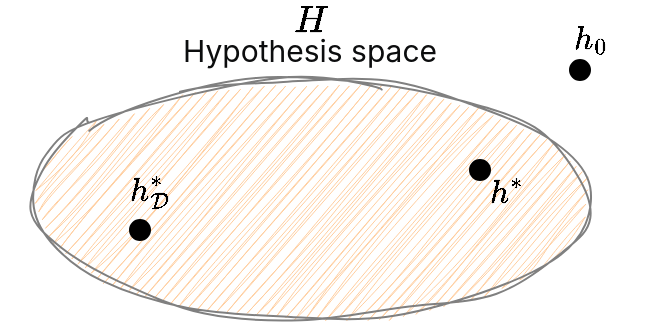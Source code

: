 <mxfile version="24.5.5" type="device" pages="4">
  <diagram name="Page-1" id="ufd8a6W6rXK1Jlk82Z4m">
    <mxGraphModel dx="1386" dy="751" grid="1" gridSize="10" guides="1" tooltips="1" connect="1" arrows="1" fold="1" page="1" pageScale="1" pageWidth="850" pageHeight="1100" math="1" shadow="0">
      <root>
        <mxCell id="0" />
        <mxCell id="1" parent="0" />
        <mxCell id="PWPVRY5652Ok6KfdJgsY-1" value="" style="ellipse;whiteSpace=wrap;html=1;fillStyle=hatch;fillColor=#FFCE9F;sketch=1;curveFitting=1;jiggle=2;shadow=0;strokeColor=#808080;" vertex="1" parent="1">
          <mxGeometry x="270" y="110" width="280" height="120" as="geometry" />
        </mxCell>
        <mxCell id="PWPVRY5652Ok6KfdJgsY-2" value="" style="ellipse;whiteSpace=wrap;html=1;aspect=fixed;fillColor=#000000;" vertex="1" parent="1">
          <mxGeometry x="490" y="150" width="10" height="10" as="geometry" />
        </mxCell>
        <mxCell id="PWPVRY5652Ok6KfdJgsY-3" value="" style="ellipse;whiteSpace=wrap;html=1;aspect=fixed;fillColor=#000000;" vertex="1" parent="1">
          <mxGeometry x="320" y="180" width="10" height="10" as="geometry" />
        </mxCell>
        <mxCell id="PWPVRY5652Ok6KfdJgsY-4" value="" style="ellipse;whiteSpace=wrap;html=1;aspect=fixed;fillColor=#000000;" vertex="1" parent="1">
          <mxGeometry x="540" y="100" width="10" height="10" as="geometry" />
        </mxCell>
        <mxCell id="PWPVRY5652Ok6KfdJgsY-5" value="&lt;font style=&quot;font-size: 16px;&quot;&gt;$$H$$&amp;nbsp;&lt;/font&gt;" style="text;html=1;align=center;verticalAlign=middle;whiteSpace=wrap;rounded=0;" vertex="1" parent="1">
          <mxGeometry x="375" y="70" width="70" height="40" as="geometry" />
        </mxCell>
        <mxCell id="PWPVRY5652Ok6KfdJgsY-6" value="$$h^{*}_{\mathcal{D}}$$" style="text;html=1;align=center;verticalAlign=middle;whiteSpace=wrap;rounded=0;fontSize=14;" vertex="1" parent="1">
          <mxGeometry x="300" y="150" width="60" height="30" as="geometry" />
        </mxCell>
        <mxCell id="PWPVRY5652Ok6KfdJgsY-7" value="$$h^*$$" style="text;html=1;align=center;verticalAlign=middle;whiteSpace=wrap;rounded=0;fontSize=14;" vertex="1" parent="1">
          <mxGeometry x="478" y="151" width="60" height="30" as="geometry" />
        </mxCell>
        <mxCell id="PWPVRY5652Ok6KfdJgsY-8" value="$$h_0$$" style="text;html=1;align=center;verticalAlign=middle;whiteSpace=wrap;rounded=0;fontSize=14;" vertex="1" parent="1">
          <mxGeometry x="520" y="74" width="60" height="30" as="geometry" />
        </mxCell>
        <mxCell id="PWPVRY5652Ok6KfdJgsY-9" value="&lt;font face=&quot;-apple-system, BlinkMacSystemFont, Segoe UI Adjusted, Segoe UI, Liberation Sans, sans-serif&quot; color=&quot;#0c0d0e&quot;&gt;&lt;span style=&quot;font-size: 15px;&quot;&gt;Hypothesis space&lt;/span&gt;&lt;/font&gt;" style="text;html=1;align=center;labelBackgroundColor=none;whiteSpace=wrap;" vertex="1" parent="1">
          <mxGeometry x="340" y="80" width="140" height="40" as="geometry" />
        </mxCell>
      </root>
    </mxGraphModel>
  </diagram>
  <diagram name="Page-2" id="2NxsKtm-J0jexToAwpRo">
    <mxGraphModel dx="1386" dy="751" grid="1" gridSize="10" guides="1" tooltips="1" connect="1" arrows="1" fold="1" page="1" pageScale="1" pageWidth="850" pageHeight="1100" math="1" shadow="0">
      <root>
        <mxCell id="0" />
        <mxCell id="1" parent="0" />
        <mxCell id="9tJqhrBSl-Vcd7Ql0bSB-1" value="&lt;font style=&quot;font-size: 16px;&quot;&gt;$$R$$&lt;/font&gt;" style="text;html=1;align=center;verticalAlign=middle;whiteSpace=wrap;rounded=0;" parent="1" vertex="1">
          <mxGeometry x="464" y="134" width="80" height="40" as="geometry" />
        </mxCell>
        <mxCell id="9tJqhrBSl-Vcd7Ql0bSB-2" value="" style="endArrow=classic;html=1;rounded=0;" parent="1" edge="1">
          <mxGeometry width="50" height="50" relative="1" as="geometry">
            <mxPoint x="230" y="140" as="sourcePoint" />
            <mxPoint x="530" y="140" as="targetPoint" />
          </mxGeometry>
        </mxCell>
        <mxCell id="9tJqhrBSl-Vcd7Ql0bSB-3" value="&lt;font style=&quot;font-size: 16px;&quot;&gt;$$0$$&lt;/font&gt;" style="text;html=1;align=center;verticalAlign=middle;whiteSpace=wrap;rounded=0;" parent="1" vertex="1">
          <mxGeometry x="230" y="134" width="80" height="40" as="geometry" />
        </mxCell>
        <mxCell id="9tJqhrBSl-Vcd7Ql0bSB-4" value="&lt;span style=&quot;font-size: 16px;&quot;&gt;$$\frac{1}{N}\log\frac{|H|}{\delta}$$&lt;/span&gt;" style="text;html=1;align=center;verticalAlign=middle;whiteSpace=wrap;rounded=0;" parent="1" vertex="1">
          <mxGeometry x="350" y="150" width="80" height="40" as="geometry" />
        </mxCell>
        <mxCell id="9tJqhrBSl-Vcd7Ql0bSB-5" value="" style="rounded=0;whiteSpace=wrap;html=1;" parent="1" vertex="1">
          <mxGeometry x="270" y="120" width="120" height="20" as="geometry" />
        </mxCell>
      </root>
    </mxGraphModel>
  </diagram>
  <diagram name="Page-3" id="GG-Gfg8LKv7xr7V41Ivy">
    <mxGraphModel dx="1386" dy="751" grid="1" gridSize="10" guides="1" tooltips="1" connect="1" arrows="1" fold="1" page="1" pageScale="1" pageWidth="850" pageHeight="1100" math="1" shadow="0">
      <root>
        <mxCell id="0" />
        <mxCell id="1" parent="0" />
        <mxCell id="ovnKYlMFVeupJGPruvIi-1" value="&lt;font style=&quot;font-size: 16px;&quot;&gt;$$R$$&lt;/font&gt;" style="text;html=1;align=center;verticalAlign=middle;whiteSpace=wrap;rounded=0;" parent="1" vertex="1">
          <mxGeometry x="464" y="134" width="80" height="40" as="geometry" />
        </mxCell>
        <mxCell id="ovnKYlMFVeupJGPruvIi-2" value="" style="endArrow=classic;html=1;rounded=0;" parent="1" edge="1">
          <mxGeometry width="50" height="50" relative="1" as="geometry">
            <mxPoint x="230" y="140" as="sourcePoint" />
            <mxPoint x="530" y="140" as="targetPoint" />
          </mxGeometry>
        </mxCell>
        <mxCell id="ovnKYlMFVeupJGPruvIi-3" value="&lt;font style=&quot;font-size: 16px;&quot;&gt;$$R^*$$&lt;/font&gt;" style="text;html=1;align=center;verticalAlign=middle;whiteSpace=wrap;rounded=0;" parent="1" vertex="1">
          <mxGeometry x="230" y="134" width="80" height="40" as="geometry" />
        </mxCell>
        <mxCell id="ovnKYlMFVeupJGPruvIi-4" value="&lt;span style=&quot;font-size: 16px;&quot;&gt;$$\sqrt{\frac{2}{N}\log\frac{2|H|}{\delta}}$$&lt;/span&gt;" style="text;html=1;align=center;verticalAlign=middle;whiteSpace=wrap;rounded=0;" parent="1" vertex="1">
          <mxGeometry x="350" y="150" width="80" height="40" as="geometry" />
        </mxCell>
        <mxCell id="ovnKYlMFVeupJGPruvIi-5" value="" style="rounded=0;whiteSpace=wrap;html=1;" parent="1" vertex="1">
          <mxGeometry x="270" y="120" width="120" height="20" as="geometry" />
        </mxCell>
      </root>
    </mxGraphModel>
  </diagram>
  <diagram name="Page-4" id="e9aBlabJj5VpVCQ7JCVK">
    <mxGraphModel dx="956" dy="518" grid="1" gridSize="10" guides="1" tooltips="1" connect="1" arrows="1" fold="1" page="1" pageScale="1" pageWidth="850" pageHeight="1100" math="1" shadow="0">
      <root>
        <mxCell id="0" />
        <mxCell id="1" parent="0" />
        <mxCell id="8Iu7VcYW625V4nTxazUi-1" value="" style="ellipse;whiteSpace=wrap;html=1;sketch=1;curveFitting=1;jiggle=2;strokeColor=#808080;" parent="1" vertex="1">
          <mxGeometry x="220" y="100" width="320" height="170" as="geometry" />
        </mxCell>
        <mxCell id="8Iu7VcYW625V4nTxazUi-2" value="" style="ellipse;whiteSpace=wrap;html=1;sketch=1;curveFitting=1;jiggle=2;strokeColor=#808080;fillColor=#6666FF;" parent="1" vertex="1">
          <mxGeometry x="305" y="150" width="120" height="80" as="geometry" />
        </mxCell>
        <mxCell id="8Iu7VcYW625V4nTxazUi-3" value="" style="ellipse;whiteSpace=wrap;html=1;fillColor=#FF6666;sketch=1;curveFitting=1;jiggle=2;strokeColor=#808080;" parent="1" vertex="1">
          <mxGeometry x="390" y="140" width="90" height="60" as="geometry" />
        </mxCell>
        <mxCell id="8Iu7VcYW625V4nTxazUi-4" value="&lt;b&gt;$$VS$$&lt;/b&gt;" style="text;html=1;align=center;verticalAlign=middle;whiteSpace=wrap;rounded=0;fontSize=14;" parent="1" vertex="1">
          <mxGeometry x="275" y="140" width="60" height="30" as="geometry" />
        </mxCell>
        <mxCell id="8Iu7VcYW625V4nTxazUi-5" value="$$B$$" style="text;html=1;align=center;verticalAlign=middle;whiteSpace=wrap;rounded=0;fontSize=14;" parent="1" vertex="1">
          <mxGeometry x="440" y="190" width="60" height="30" as="geometry" />
        </mxCell>
        <mxCell id="8Iu7VcYW625V4nTxazUi-6" value="&lt;font style=&quot;font-size: 16px;&quot;&gt;$$H$$&lt;/font&gt;" style="text;html=1;align=center;verticalAlign=middle;whiteSpace=wrap;rounded=0;fontSize=14;" parent="1" vertex="1">
          <mxGeometry x="340" y="54" width="60" height="30" as="geometry" />
        </mxCell>
        <mxCell id="7B4ChbBNKfUp3v8ZVOqA-1" value="&lt;font face=&quot;-apple-system, BlinkMacSystemFont, Segoe UI Adjusted, Segoe UI, Liberation Sans, sans-serif&quot; color=&quot;#0c0d0e&quot;&gt;&lt;span style=&quot;font-size: 15px;&quot;&gt;Hypothesis space&lt;/span&gt;&lt;/font&gt;" style="text;html=1;align=center;labelBackgroundColor=none;whiteSpace=wrap;" vertex="1" parent="1">
          <mxGeometry x="302" y="69" width="140" height="40" as="geometry" />
        </mxCell>
      </root>
    </mxGraphModel>
  </diagram>
</mxfile>
